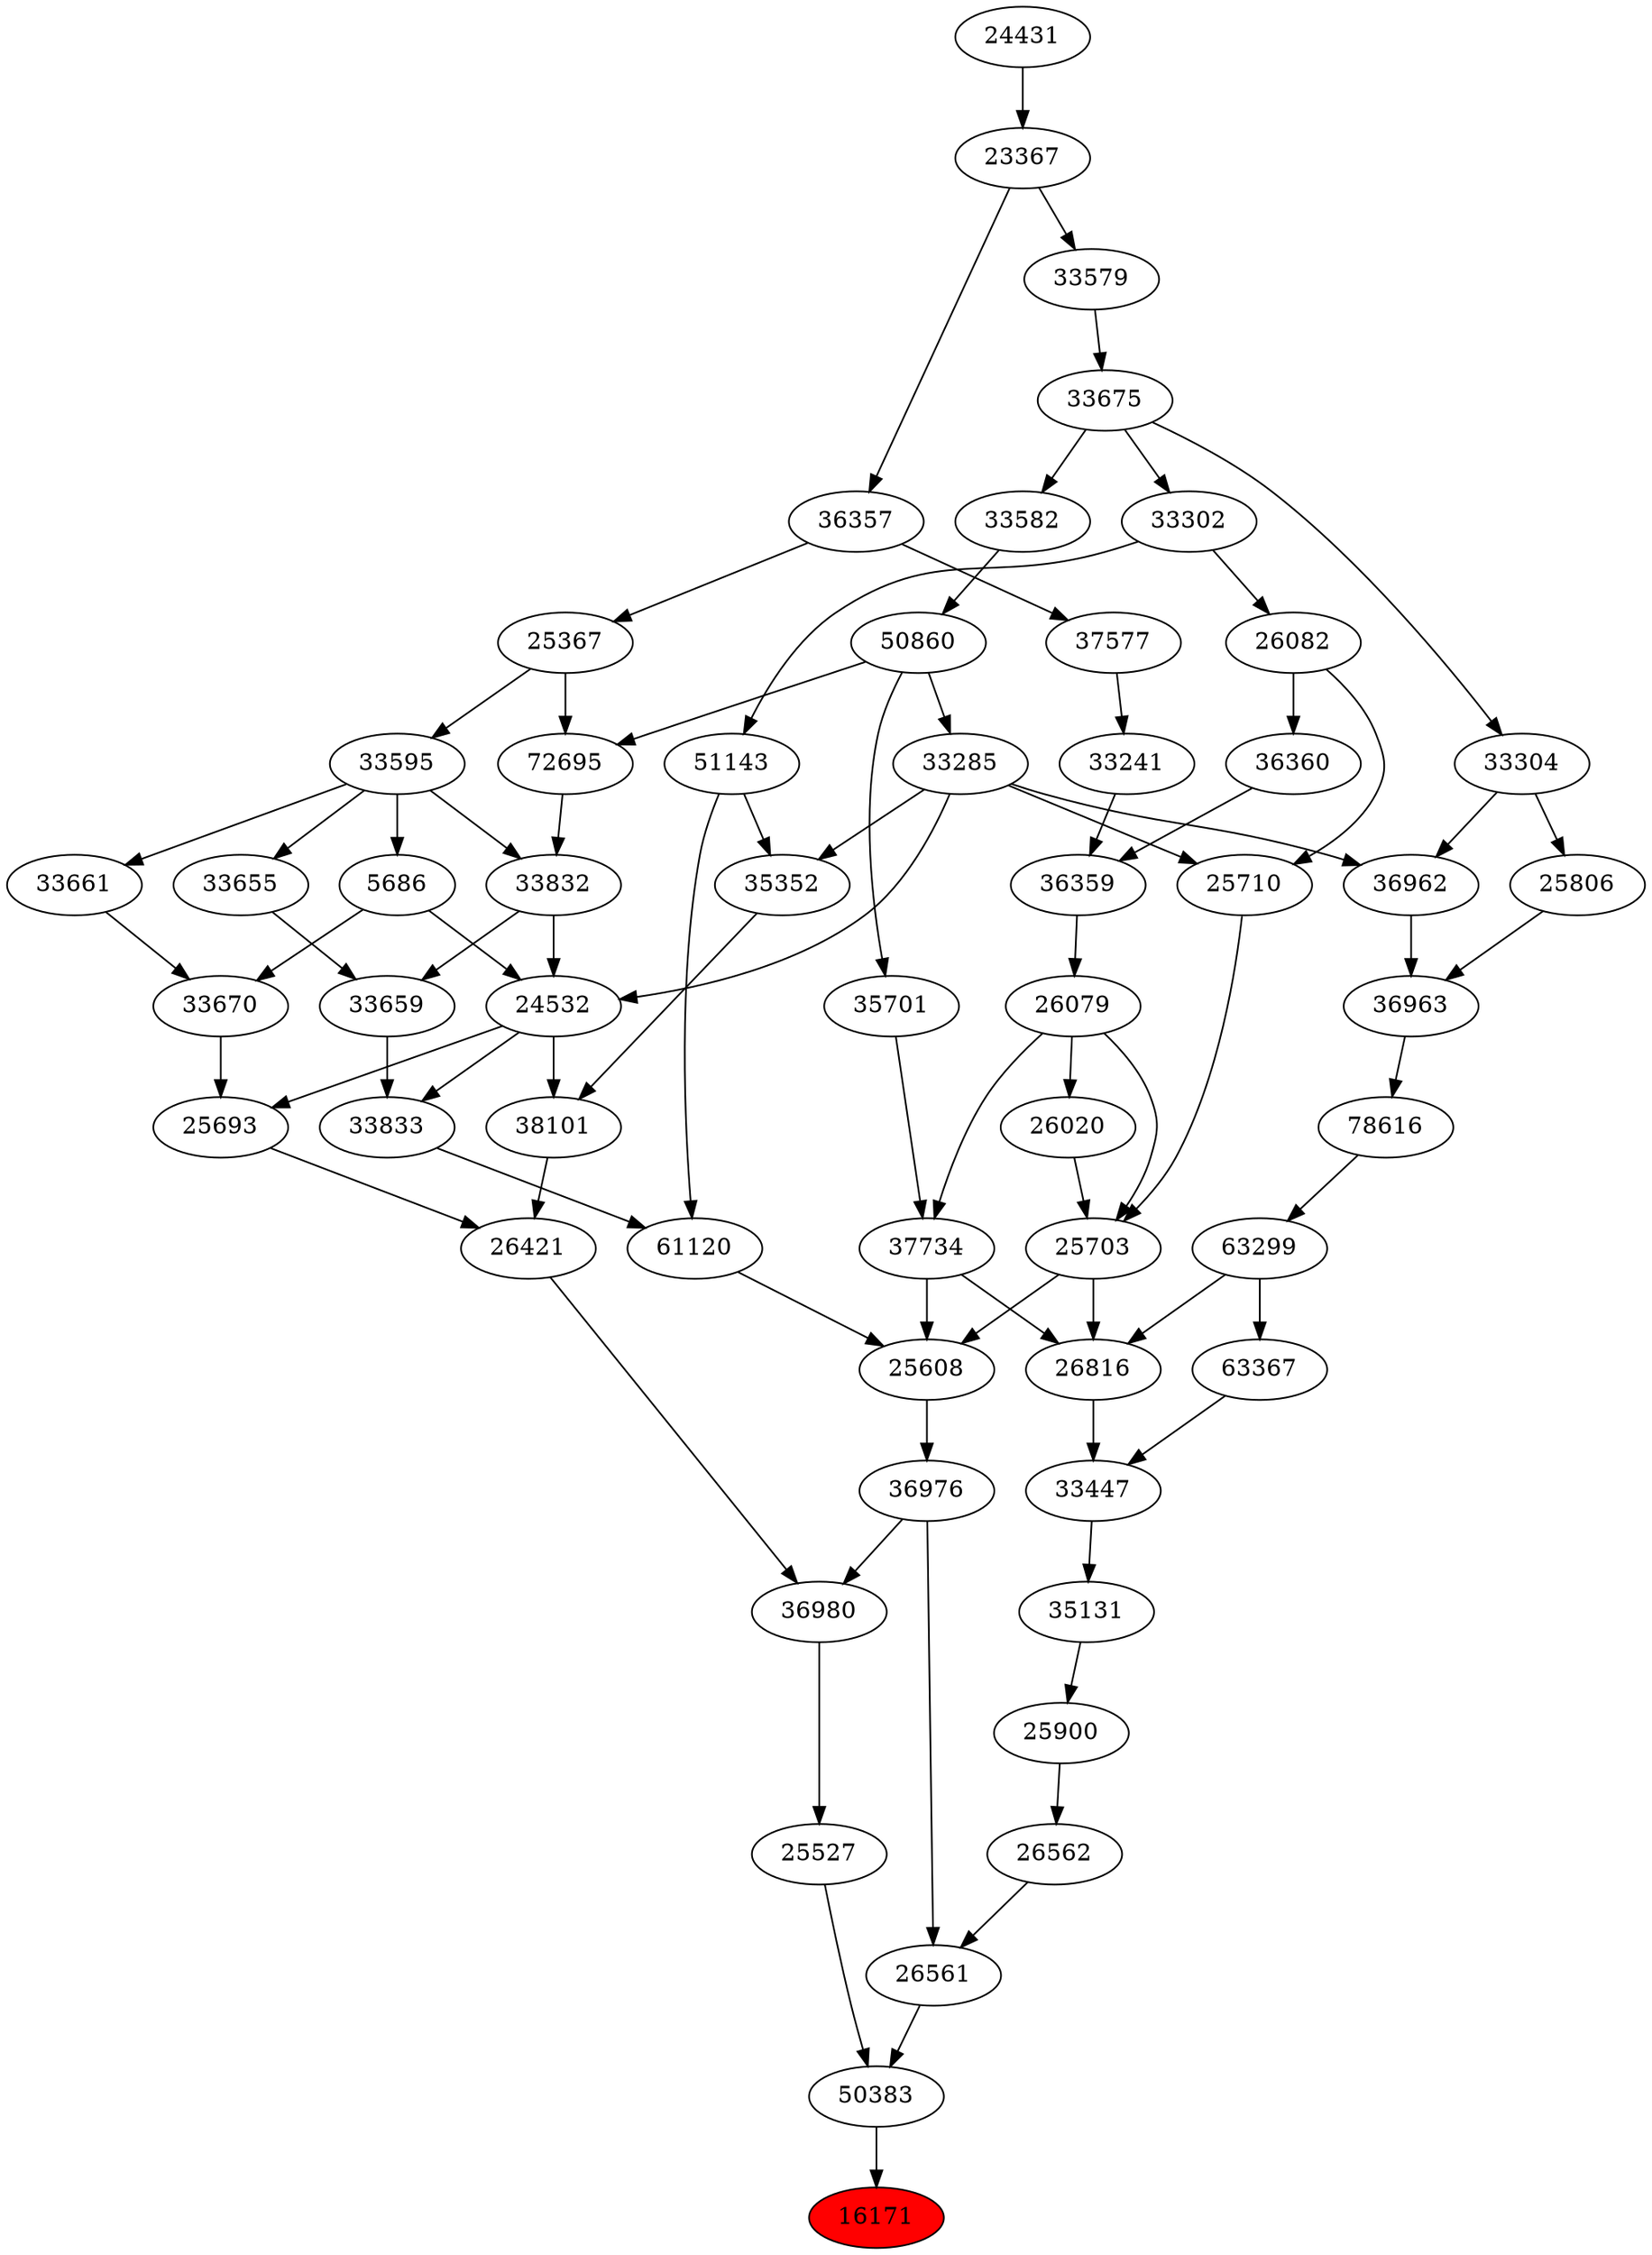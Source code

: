 strict digraph{ 
16171 [label="16171" fillcolor=red style=filled]
50383 -> 16171
50383 [label="50383"]
26561 -> 50383
25527 -> 50383
26561 [label="26561"]
36976 -> 26561
26562 -> 26561
25527 [label="25527"]
36980 -> 25527
36976 [label="36976"]
25608 -> 36976
26562 [label="26562"]
25900 -> 26562
36980 [label="36980"]
36976 -> 36980
26421 -> 36980
25608 [label="25608"]
25703 -> 25608
37734 -> 25608
61120 -> 25608
25900 [label="25900"]
35131 -> 25900
26421 [label="26421"]
25693 -> 26421
38101 -> 26421
25703 [label="25703"]
26020 -> 25703
26079 -> 25703
25710 -> 25703
37734 [label="37734"]
26079 -> 37734
35701 -> 37734
61120 [label="61120"]
51143 -> 61120
33833 -> 61120
35131 [label="35131"]
33447 -> 35131
25693 [label="25693"]
24532 -> 25693
33670 -> 25693
38101 [label="38101"]
24532 -> 38101
35352 -> 38101
26020 [label="26020"]
26079 -> 26020
26079 [label="26079"]
36359 -> 26079
25710 [label="25710"]
26082 -> 25710
33285 -> 25710
35701 [label="35701"]
50860 -> 35701
51143 [label="51143"]
33302 -> 51143
33833 [label="33833"]
33659 -> 33833
24532 -> 33833
33447 [label="33447"]
63367 -> 33447
26816 -> 33447
24532 [label="24532"]
33285 -> 24532
5686 -> 24532
33832 -> 24532
33670 [label="33670"]
5686 -> 33670
33661 -> 33670
35352 [label="35352"]
33285 -> 35352
51143 -> 35352
36359 [label="36359"]
33241 -> 36359
36360 -> 36359
26082 [label="26082"]
33302 -> 26082
33285 [label="33285"]
50860 -> 33285
50860 [label="50860"]
33582 -> 50860
33302 [label="33302"]
33675 -> 33302
33659 [label="33659"]
33655 -> 33659
33832 -> 33659
63367 [label="63367"]
63299 -> 63367
26816 [label="26816"]
25703 -> 26816
37734 -> 26816
63299 -> 26816
5686 [label="5686"]
33595 -> 5686
33832 [label="33832"]
72695 -> 33832
33595 -> 33832
33661 [label="33661"]
33595 -> 33661
33241 [label="33241"]
37577 -> 33241
36360 [label="36360"]
26082 -> 36360
33582 [label="33582"]
33675 -> 33582
33675 [label="33675"]
33579 -> 33675
33655 [label="33655"]
33595 -> 33655
63299 [label="63299"]
78616 -> 63299
33595 [label="33595"]
25367 -> 33595
72695 [label="72695"]
50860 -> 72695
25367 -> 72695
37577 [label="37577"]
36357 -> 37577
33579 [label="33579"]
23367 -> 33579
78616 [label="78616"]
36963 -> 78616
25367 [label="25367"]
36357 -> 25367
36357 [label="36357"]
23367 -> 36357
23367 [label="23367"]
24431 -> 23367
36963 [label="36963"]
36962 -> 36963
25806 -> 36963
24431 [label="24431"]
36962 [label="36962"]
33285 -> 36962
33304 -> 36962
25806 [label="25806"]
33304 -> 25806
33304 [label="33304"]
33675 -> 33304
}